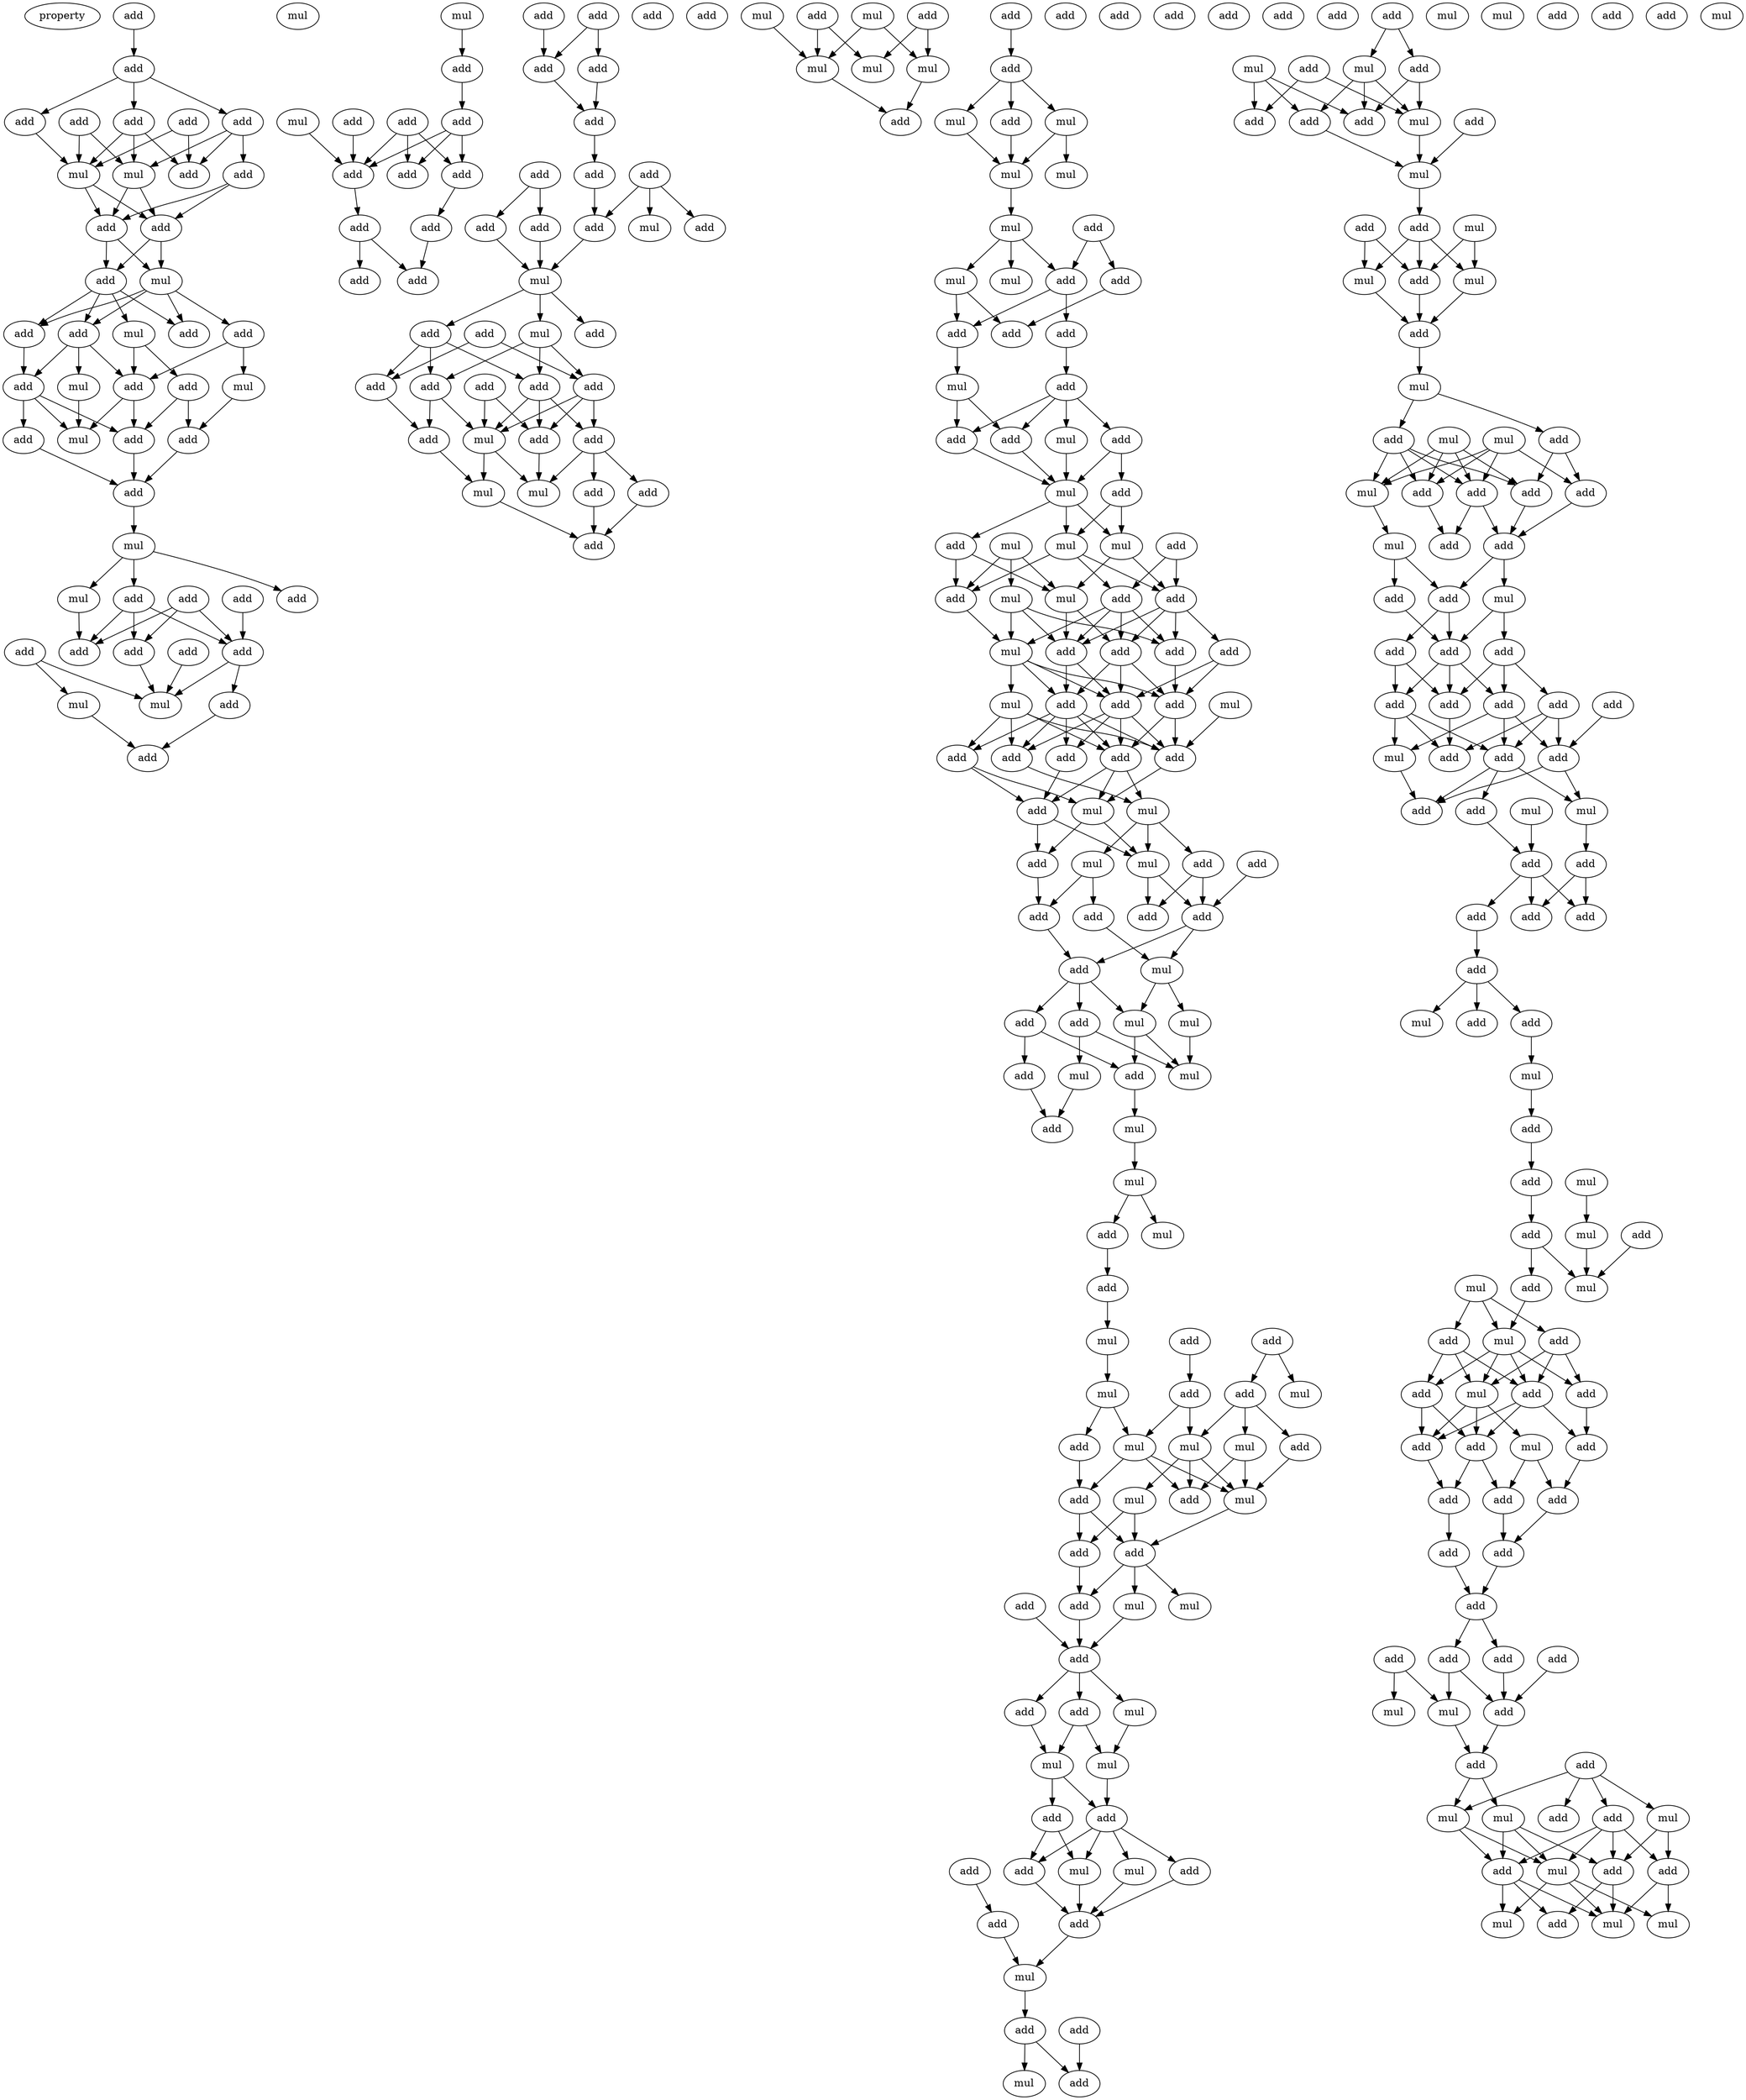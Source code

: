 digraph {
    node [fontcolor=black]
    property [mul=2,lf=1.3]
    0 [ label = add ];
    1 [ label = add ];
    2 [ label = add ];
    3 [ label = add ];
    4 [ label = add ];
    5 [ label = add ];
    6 [ label = add ];
    7 [ label = add ];
    8 [ label = add ];
    9 [ label = mul ];
    10 [ label = mul ];
    11 [ label = add ];
    12 [ label = add ];
    13 [ label = mul ];
    14 [ label = add ];
    15 [ label = add ];
    16 [ label = mul ];
    17 [ label = add ];
    18 [ label = add ];
    19 [ label = add ];
    20 [ label = add ];
    21 [ label = mul ];
    22 [ label = add ];
    23 [ label = mul ];
    24 [ label = add ];
    25 [ label = add ];
    26 [ label = add ];
    27 [ label = mul ];
    28 [ label = add ];
    29 [ label = add ];
    30 [ label = mul ];
    31 [ label = add ];
    32 [ label = add ];
    33 [ label = add ];
    34 [ label = mul ];
    35 [ label = add ];
    36 [ label = add ];
    37 [ label = add ];
    38 [ label = add ];
    39 [ label = add ];
    40 [ label = add ];
    41 [ label = mul ];
    42 [ label = mul ];
    43 [ label = add ];
    44 [ label = add ];
    45 [ label = mul ];
    46 [ label = mul ];
    47 [ label = add ];
    48 [ label = mul ];
    49 [ label = add ];
    50 [ label = add ];
    51 [ label = add ];
    52 [ label = add ];
    53 [ label = add ];
    54 [ label = add ];
    55 [ label = add ];
    56 [ label = add ];
    57 [ label = add ];
    58 [ label = add ];
    59 [ label = add ];
    60 [ label = add ];
    61 [ label = add ];
    62 [ label = add ];
    63 [ label = add ];
    64 [ label = add ];
    65 [ label = add ];
    66 [ label = add ];
    67 [ label = add ];
    68 [ label = add ];
    69 [ label = add ];
    70 [ label = add ];
    71 [ label = add ];
    72 [ label = mul ];
    73 [ label = mul ];
    74 [ label = add ];
    75 [ label = add ];
    76 [ label = mul ];
    77 [ label = add ];
    78 [ label = add ];
    79 [ label = add ];
    80 [ label = add ];
    81 [ label = add ];
    82 [ label = add ];
    83 [ label = add ];
    84 [ label = add ];
    85 [ label = mul ];
    86 [ label = add ];
    87 [ label = mul ];
    88 [ label = add ];
    89 [ label = add ];
    90 [ label = add ];
    91 [ label = mul ];
    92 [ label = add ];
    93 [ label = mul ];
    94 [ label = add ];
    95 [ label = add ];
    96 [ label = mul ];
    97 [ label = mul ];
    98 [ label = mul ];
    99 [ label = mul ];
    100 [ label = add ];
    101 [ label = add ];
    102 [ label = add ];
    103 [ label = add ];
    104 [ label = add ];
    105 [ label = mul ];
    106 [ label = mul ];
    107 [ label = add ];
    108 [ label = mul ];
    109 [ label = mul ];
    110 [ label = mul ];
    111 [ label = add ];
    112 [ label = mul ];
    113 [ label = mul ];
    114 [ label = add ];
    115 [ label = add ];
    116 [ label = add ];
    117 [ label = add ];
    118 [ label = add ];
    119 [ label = mul ];
    120 [ label = add ];
    121 [ label = add ];
    122 [ label = add ];
    123 [ label = mul ];
    124 [ label = add ];
    125 [ label = mul ];
    126 [ label = add ];
    127 [ label = mul ];
    128 [ label = mul ];
    129 [ label = add ];
    130 [ label = add ];
    131 [ label = mul ];
    132 [ label = add ];
    133 [ label = mul ];
    134 [ label = add ];
    135 [ label = add ];
    136 [ label = mul ];
    137 [ label = add ];
    138 [ label = mul ];
    139 [ label = add ];
    140 [ label = add ];
    141 [ label = add ];
    142 [ label = mul ];
    143 [ label = add ];
    144 [ label = mul ];
    145 [ label = add ];
    146 [ label = add ];
    147 [ label = add ];
    148 [ label = add ];
    149 [ label = add ];
    150 [ label = add ];
    151 [ label = add ];
    152 [ label = add ];
    153 [ label = mul ];
    154 [ label = mul ];
    155 [ label = add ];
    156 [ label = mul ];
    157 [ label = mul ];
    158 [ label = add ];
    159 [ label = add ];
    160 [ label = add ];
    161 [ label = add ];
    162 [ label = add ];
    163 [ label = add ];
    164 [ label = mul ];
    165 [ label = add ];
    166 [ label = mul ];
    167 [ label = add ];
    168 [ label = mul ];
    169 [ label = add ];
    170 [ label = mul ];
    171 [ label = mul ];
    172 [ label = add ];
    173 [ label = add ];
    174 [ label = add ];
    175 [ label = mul ];
    176 [ label = mul ];
    177 [ label = add ];
    178 [ label = add ];
    179 [ label = add ];
    180 [ label = add ];
    181 [ label = mul ];
    182 [ label = add ];
    183 [ label = add ];
    184 [ label = mul ];
    185 [ label = add ];
    186 [ label = add ];
    187 [ label = add ];
    188 [ label = mul ];
    189 [ label = add ];
    190 [ label = mul ];
    191 [ label = add ];
    192 [ label = add ];
    193 [ label = mul ];
    194 [ label = mul ];
    195 [ label = mul ];
    196 [ label = add ];
    197 [ label = mul ];
    198 [ label = mul ];
    199 [ label = add ];
    200 [ label = add ];
    201 [ label = add ];
    202 [ label = add ];
    203 [ label = add ];
    204 [ label = mul ];
    205 [ label = mul ];
    206 [ label = add ];
    207 [ label = add ];
    208 [ label = add ];
    209 [ label = mul ];
    210 [ label = mul ];
    211 [ label = mul ];
    212 [ label = add ];
    213 [ label = add ];
    214 [ label = mul ];
    215 [ label = mul ];
    216 [ label = add ];
    217 [ label = add ];
    218 [ label = add ];
    219 [ label = add ];
    220 [ label = add ];
    221 [ label = mul ];
    222 [ label = add ];
    223 [ label = add ];
    224 [ label = mul ];
    225 [ label = add ];
    226 [ label = add ];
    227 [ label = add ];
    228 [ label = mul ];
    229 [ label = mul ];
    230 [ label = add ];
    231 [ label = add ];
    232 [ label = mul ];
    233 [ label = add ];
    234 [ label = add ];
    235 [ label = add ];
    236 [ label = mul ];
    237 [ label = add ];
    238 [ label = mul ];
    239 [ label = add ];
    240 [ label = add ];
    241 [ label = mul ];
    242 [ label = mul ];
    243 [ label = add ];
    244 [ label = mul ];
    245 [ label = add ];
    246 [ label = mul ];
    247 [ label = mul ];
    248 [ label = add ];
    249 [ label = mul ];
    250 [ label = add ];
    251 [ label = add ];
    252 [ label = add ];
    253 [ label = add ];
    254 [ label = mul ];
    255 [ label = add ];
    256 [ label = add ];
    257 [ label = add ];
    258 [ label = mul ];
    259 [ label = add ];
    260 [ label = add ];
    261 [ label = add ];
    262 [ label = add ];
    263 [ label = add ];
    264 [ label = add ];
    265 [ label = add ];
    266 [ label = add ];
    267 [ label = add ];
    268 [ label = add ];
    269 [ label = mul ];
    270 [ label = add ];
    271 [ label = add ];
    272 [ label = add ];
    273 [ label = mul ];
    274 [ label = add ];
    275 [ label = mul ];
    276 [ label = add ];
    277 [ label = add ];
    278 [ label = add ];
    279 [ label = add ];
    280 [ label = add ];
    281 [ label = add ];
    282 [ label = mul ];
    283 [ label = add ];
    284 [ label = mul ];
    285 [ label = add ];
    286 [ label = mul ];
    287 [ label = mul ];
    288 [ label = add ];
    289 [ label = add ];
    290 [ label = add ];
    291 [ label = add ];
    292 [ label = mul ];
    293 [ label = add ];
    294 [ label = add ];
    295 [ label = add ];
    296 [ label = mul ];
    297 [ label = add ];
    298 [ label = mul ];
    299 [ label = mul ];
    300 [ label = mul ];
    301 [ label = add ];
    302 [ label = add ];
    303 [ label = add ];
    304 [ label = add ];
    305 [ label = add ];
    306 [ label = mul ];
    307 [ label = add ];
    308 [ label = add ];
    309 [ label = add ];
    310 [ label = mul ];
    311 [ label = add ];
    312 [ label = add ];
    313 [ label = add ];
    314 [ label = add ];
    315 [ label = add ];
    316 [ label = add ];
    317 [ label = add ];
    318 [ label = add ];
    319 [ label = add ];
    320 [ label = add ];
    321 [ label = add ];
    322 [ label = mul ];
    323 [ label = mul ];
    324 [ label = add ];
    325 [ label = add ];
    326 [ label = mul ];
    327 [ label = mul ];
    328 [ label = add ];
    329 [ label = add ];
    330 [ label = mul ];
    331 [ label = add ];
    332 [ label = add ];
    333 [ label = mul ];
    334 [ label = add ];
    335 [ label = mul ];
    336 [ label = mul ];
    337 [ label = mul ];
    338 [ label = mul ];
    339 [ label = add ];
    0 -> 1 [ name = 0 ];
    1 -> 3 [ name = 1 ];
    1 -> 5 [ name = 2 ];
    1 -> 6 [ name = 3 ];
    2 -> 9 [ name = 4 ];
    2 -> 10 [ name = 5 ];
    3 -> 7 [ name = 6 ];
    3 -> 8 [ name = 7 ];
    3 -> 10 [ name = 8 ];
    4 -> 8 [ name = 9 ];
    4 -> 9 [ name = 10 ];
    5 -> 9 [ name = 11 ];
    6 -> 8 [ name = 12 ];
    6 -> 9 [ name = 13 ];
    6 -> 10 [ name = 14 ];
    7 -> 11 [ name = 15 ];
    7 -> 12 [ name = 16 ];
    9 -> 11 [ name = 17 ];
    9 -> 12 [ name = 18 ];
    10 -> 11 [ name = 19 ];
    10 -> 12 [ name = 20 ];
    11 -> 13 [ name = 21 ];
    11 -> 14 [ name = 22 ];
    12 -> 13 [ name = 23 ];
    12 -> 14 [ name = 24 ];
    13 -> 15 [ name = 25 ];
    13 -> 17 [ name = 26 ];
    13 -> 18 [ name = 27 ];
    13 -> 19 [ name = 28 ];
    14 -> 15 [ name = 29 ];
    14 -> 16 [ name = 30 ];
    14 -> 17 [ name = 31 ];
    14 -> 18 [ name = 32 ];
    16 -> 20 [ name = 33 ];
    16 -> 22 [ name = 34 ];
    17 -> 24 [ name = 35 ];
    18 -> 20 [ name = 36 ];
    18 -> 21 [ name = 37 ];
    18 -> 24 [ name = 38 ];
    19 -> 20 [ name = 39 ];
    19 -> 23 [ name = 40 ];
    20 -> 27 [ name = 41 ];
    20 -> 28 [ name = 42 ];
    21 -> 27 [ name = 43 ];
    22 -> 26 [ name = 44 ];
    22 -> 28 [ name = 45 ];
    23 -> 26 [ name = 46 ];
    24 -> 25 [ name = 47 ];
    24 -> 27 [ name = 48 ];
    24 -> 28 [ name = 49 ];
    25 -> 29 [ name = 50 ];
    26 -> 29 [ name = 51 ];
    28 -> 29 [ name = 52 ];
    29 -> 30 [ name = 53 ];
    30 -> 32 [ name = 54 ];
    30 -> 33 [ name = 55 ];
    30 -> 34 [ name = 56 ];
    31 -> 40 [ name = 57 ];
    33 -> 38 [ name = 58 ];
    33 -> 39 [ name = 59 ];
    33 -> 40 [ name = 60 ];
    34 -> 39 [ name = 61 ];
    35 -> 38 [ name = 62 ];
    35 -> 39 [ name = 63 ];
    35 -> 40 [ name = 64 ];
    36 -> 41 [ name = 65 ];
    36 -> 42 [ name = 66 ];
    37 -> 41 [ name = 67 ];
    38 -> 41 [ name = 68 ];
    40 -> 41 [ name = 69 ];
    40 -> 43 [ name = 70 ];
    42 -> 44 [ name = 71 ];
    43 -> 44 [ name = 72 ];
    46 -> 47 [ name = 73 ];
    47 -> 50 [ name = 74 ];
    48 -> 54 [ name = 75 ];
    49 -> 52 [ name = 76 ];
    49 -> 53 [ name = 77 ];
    49 -> 54 [ name = 78 ];
    50 -> 52 [ name = 79 ];
    50 -> 53 [ name = 80 ];
    50 -> 54 [ name = 81 ];
    51 -> 54 [ name = 82 ];
    52 -> 56 [ name = 83 ];
    54 -> 55 [ name = 84 ];
    55 -> 57 [ name = 85 ];
    55 -> 58 [ name = 86 ];
    56 -> 57 [ name = 87 ];
    59 -> 61 [ name = 88 ];
    60 -> 61 [ name = 89 ];
    60 -> 62 [ name = 90 ];
    61 -> 63 [ name = 91 ];
    62 -> 63 [ name = 92 ];
    63 -> 66 [ name = 93 ];
    65 -> 68 [ name = 94 ];
    65 -> 69 [ name = 95 ];
    65 -> 72 [ name = 96 ];
    66 -> 69 [ name = 97 ];
    67 -> 70 [ name = 98 ];
    67 -> 71 [ name = 99 ];
    69 -> 73 [ name = 100 ];
    70 -> 73 [ name = 101 ];
    71 -> 73 [ name = 102 ];
    73 -> 74 [ name = 103 ];
    73 -> 75 [ name = 104 ];
    73 -> 76 [ name = 105 ];
    74 -> 80 [ name = 106 ];
    74 -> 81 [ name = 107 ];
    74 -> 82 [ name = 108 ];
    76 -> 79 [ name = 109 ];
    76 -> 80 [ name = 110 ];
    76 -> 81 [ name = 111 ];
    77 -> 79 [ name = 112 ];
    77 -> 82 [ name = 113 ];
    78 -> 84 [ name = 114 ];
    78 -> 85 [ name = 115 ];
    79 -> 83 [ name = 116 ];
    79 -> 84 [ name = 117 ];
    79 -> 85 [ name = 118 ];
    80 -> 83 [ name = 119 ];
    80 -> 84 [ name = 120 ];
    80 -> 85 [ name = 121 ];
    81 -> 85 [ name = 122 ];
    81 -> 86 [ name = 123 ];
    82 -> 86 [ name = 124 ];
    83 -> 87 [ name = 125 ];
    83 -> 88 [ name = 126 ];
    83 -> 89 [ name = 127 ];
    84 -> 87 [ name = 128 ];
    85 -> 87 [ name = 129 ];
    85 -> 91 [ name = 130 ];
    86 -> 91 [ name = 131 ];
    88 -> 92 [ name = 132 ];
    89 -> 92 [ name = 133 ];
    91 -> 92 [ name = 134 ];
    93 -> 97 [ name = 135 ];
    93 -> 99 [ name = 136 ];
    94 -> 97 [ name = 137 ];
    94 -> 98 [ name = 138 ];
    95 -> 98 [ name = 139 ];
    95 -> 99 [ name = 140 ];
    96 -> 99 [ name = 141 ];
    97 -> 100 [ name = 142 ];
    99 -> 100 [ name = 143 ];
    101 -> 103 [ name = 144 ];
    103 -> 104 [ name = 145 ];
    103 -> 105 [ name = 146 ];
    103 -> 106 [ name = 147 ];
    104 -> 109 [ name = 148 ];
    105 -> 108 [ name = 149 ];
    105 -> 109 [ name = 150 ];
    106 -> 109 [ name = 151 ];
    109 -> 110 [ name = 152 ];
    110 -> 112 [ name = 153 ];
    110 -> 113 [ name = 154 ];
    110 -> 115 [ name = 155 ];
    111 -> 114 [ name = 156 ];
    111 -> 115 [ name = 157 ];
    113 -> 117 [ name = 158 ];
    113 -> 118 [ name = 159 ];
    114 -> 118 [ name = 160 ];
    115 -> 116 [ name = 161 ];
    115 -> 117 [ name = 162 ];
    116 -> 120 [ name = 163 ];
    117 -> 119 [ name = 164 ];
    119 -> 122 [ name = 165 ];
    119 -> 124 [ name = 166 ];
    120 -> 121 [ name = 167 ];
    120 -> 122 [ name = 168 ];
    120 -> 123 [ name = 169 ];
    120 -> 124 [ name = 170 ];
    121 -> 125 [ name = 171 ];
    121 -> 126 [ name = 172 ];
    122 -> 125 [ name = 173 ];
    123 -> 125 [ name = 174 ];
    124 -> 125 [ name = 175 ];
    125 -> 127 [ name = 176 ];
    125 -> 129 [ name = 177 ];
    125 -> 131 [ name = 178 ];
    126 -> 127 [ name = 179 ];
    126 -> 131 [ name = 180 ];
    127 -> 132 [ name = 181 ];
    127 -> 134 [ name = 182 ];
    127 -> 135 [ name = 183 ];
    128 -> 132 [ name = 184 ];
    128 -> 133 [ name = 185 ];
    128 -> 136 [ name = 186 ];
    129 -> 132 [ name = 187 ];
    129 -> 133 [ name = 188 ];
    130 -> 134 [ name = 189 ];
    130 -> 135 [ name = 190 ];
    131 -> 133 [ name = 191 ];
    131 -> 134 [ name = 192 ];
    132 -> 138 [ name = 193 ];
    133 -> 139 [ name = 194 ];
    133 -> 140 [ name = 195 ];
    134 -> 137 [ name = 196 ];
    134 -> 139 [ name = 197 ];
    134 -> 140 [ name = 198 ];
    134 -> 141 [ name = 199 ];
    135 -> 137 [ name = 200 ];
    135 -> 138 [ name = 201 ];
    135 -> 139 [ name = 202 ];
    135 -> 140 [ name = 203 ];
    136 -> 137 [ name = 204 ];
    136 -> 138 [ name = 205 ];
    136 -> 140 [ name = 206 ];
    137 -> 145 [ name = 207 ];
    138 -> 143 [ name = 208 ];
    138 -> 144 [ name = 209 ];
    138 -> 145 [ name = 210 ];
    138 -> 146 [ name = 211 ];
    139 -> 143 [ name = 212 ];
    139 -> 145 [ name = 213 ];
    139 -> 146 [ name = 214 ];
    140 -> 143 [ name = 215 ];
    140 -> 146 [ name = 216 ];
    141 -> 143 [ name = 217 ];
    141 -> 145 [ name = 218 ];
    142 -> 151 [ name = 219 ];
    143 -> 147 [ name = 220 ];
    143 -> 148 [ name = 221 ];
    143 -> 149 [ name = 222 ];
    143 -> 151 [ name = 223 ];
    144 -> 147 [ name = 224 ];
    144 -> 149 [ name = 225 ];
    144 -> 150 [ name = 226 ];
    144 -> 151 [ name = 227 ];
    145 -> 147 [ name = 228 ];
    145 -> 151 [ name = 229 ];
    146 -> 147 [ name = 230 ];
    146 -> 148 [ name = 231 ];
    146 -> 149 [ name = 232 ];
    146 -> 150 [ name = 233 ];
    146 -> 151 [ name = 234 ];
    147 -> 152 [ name = 235 ];
    147 -> 153 [ name = 236 ];
    147 -> 154 [ name = 237 ];
    148 -> 152 [ name = 238 ];
    149 -> 154 [ name = 239 ];
    150 -> 152 [ name = 240 ];
    150 -> 153 [ name = 241 ];
    151 -> 153 [ name = 242 ];
    152 -> 155 [ name = 243 ];
    152 -> 156 [ name = 244 ];
    153 -> 155 [ name = 245 ];
    153 -> 156 [ name = 246 ];
    154 -> 156 [ name = 247 ];
    154 -> 157 [ name = 248 ];
    154 -> 159 [ name = 249 ];
    155 -> 163 [ name = 250 ];
    156 -> 160 [ name = 251 ];
    156 -> 161 [ name = 252 ];
    157 -> 162 [ name = 253 ];
    157 -> 163 [ name = 254 ];
    158 -> 160 [ name = 255 ];
    159 -> 160 [ name = 256 ];
    159 -> 161 [ name = 257 ];
    160 -> 164 [ name = 258 ];
    160 -> 165 [ name = 259 ];
    162 -> 164 [ name = 260 ];
    163 -> 165 [ name = 261 ];
    164 -> 166 [ name = 262 ];
    164 -> 168 [ name = 263 ];
    165 -> 167 [ name = 264 ];
    165 -> 168 [ name = 265 ];
    165 -> 169 [ name = 266 ];
    166 -> 171 [ name = 267 ];
    167 -> 172 [ name = 268 ];
    167 -> 173 [ name = 269 ];
    168 -> 171 [ name = 270 ];
    168 -> 172 [ name = 271 ];
    169 -> 170 [ name = 272 ];
    169 -> 171 [ name = 273 ];
    170 -> 174 [ name = 274 ];
    172 -> 175 [ name = 275 ];
    173 -> 174 [ name = 276 ];
    175 -> 176 [ name = 277 ];
    176 -> 179 [ name = 278 ];
    176 -> 181 [ name = 279 ];
    179 -> 182 [ name = 280 ];
    182 -> 184 [ name = 281 ];
    183 -> 187 [ name = 282 ];
    184 -> 188 [ name = 283 ];
    185 -> 189 [ name = 284 ];
    185 -> 190 [ name = 285 ];
    187 -> 194 [ name = 286 ];
    187 -> 195 [ name = 287 ];
    188 -> 192 [ name = 288 ];
    188 -> 195 [ name = 289 ];
    189 -> 191 [ name = 290 ];
    189 -> 193 [ name = 291 ];
    189 -> 194 [ name = 292 ];
    191 -> 198 [ name = 293 ];
    192 -> 196 [ name = 294 ];
    193 -> 198 [ name = 295 ];
    193 -> 199 [ name = 296 ];
    194 -> 197 [ name = 297 ];
    194 -> 198 [ name = 298 ];
    194 -> 199 [ name = 299 ];
    195 -> 196 [ name = 300 ];
    195 -> 198 [ name = 301 ];
    195 -> 199 [ name = 302 ];
    196 -> 200 [ name = 303 ];
    196 -> 201 [ name = 304 ];
    197 -> 200 [ name = 305 ];
    197 -> 201 [ name = 306 ];
    198 -> 200 [ name = 307 ];
    200 -> 202 [ name = 308 ];
    200 -> 204 [ name = 309 ];
    200 -> 205 [ name = 310 ];
    201 -> 202 [ name = 311 ];
    202 -> 206 [ name = 312 ];
    203 -> 206 [ name = 313 ];
    205 -> 206 [ name = 314 ];
    206 -> 207 [ name = 315 ];
    206 -> 208 [ name = 316 ];
    206 -> 209 [ name = 317 ];
    207 -> 210 [ name = 318 ];
    207 -> 211 [ name = 319 ];
    208 -> 210 [ name = 320 ];
    209 -> 211 [ name = 321 ];
    210 -> 212 [ name = 322 ];
    210 -> 213 [ name = 323 ];
    211 -> 212 [ name = 324 ];
    212 -> 214 [ name = 325 ];
    212 -> 215 [ name = 326 ];
    212 -> 216 [ name = 327 ];
    212 -> 217 [ name = 328 ];
    213 -> 214 [ name = 329 ];
    213 -> 217 [ name = 330 ];
    214 -> 220 [ name = 331 ];
    215 -> 220 [ name = 332 ];
    216 -> 220 [ name = 333 ];
    217 -> 220 [ name = 334 ];
    218 -> 219 [ name = 335 ];
    219 -> 221 [ name = 336 ];
    220 -> 221 [ name = 337 ];
    221 -> 223 [ name = 338 ];
    222 -> 225 [ name = 339 ];
    223 -> 224 [ name = 340 ];
    223 -> 225 [ name = 341 ];
    226 -> 228 [ name = 342 ];
    226 -> 230 [ name = 343 ];
    227 -> 231 [ name = 344 ];
    227 -> 232 [ name = 345 ];
    228 -> 232 [ name = 346 ];
    228 -> 233 [ name = 347 ];
    228 -> 235 [ name = 348 ];
    229 -> 231 [ name = 349 ];
    229 -> 233 [ name = 350 ];
    229 -> 235 [ name = 351 ];
    230 -> 232 [ name = 352 ];
    230 -> 235 [ name = 353 ];
    232 -> 236 [ name = 354 ];
    233 -> 236 [ name = 355 ];
    234 -> 236 [ name = 356 ];
    236 -> 237 [ name = 357 ];
    237 -> 240 [ name = 358 ];
    237 -> 241 [ name = 359 ];
    237 -> 242 [ name = 360 ];
    238 -> 240 [ name = 361 ];
    238 -> 242 [ name = 362 ];
    239 -> 240 [ name = 363 ];
    239 -> 241 [ name = 364 ];
    240 -> 243 [ name = 365 ];
    241 -> 243 [ name = 366 ];
    242 -> 243 [ name = 367 ];
    243 -> 244 [ name = 368 ];
    244 -> 245 [ name = 369 ];
    244 -> 248 [ name = 370 ];
    245 -> 249 [ name = 371 ];
    245 -> 250 [ name = 372 ];
    245 -> 251 [ name = 373 ];
    245 -> 253 [ name = 374 ];
    246 -> 249 [ name = 375 ];
    246 -> 250 [ name = 376 ];
    246 -> 251 [ name = 377 ];
    246 -> 252 [ name = 378 ];
    247 -> 249 [ name = 379 ];
    247 -> 250 [ name = 380 ];
    247 -> 251 [ name = 381 ];
    247 -> 253 [ name = 382 ];
    248 -> 252 [ name = 383 ];
    248 -> 253 [ name = 384 ];
    249 -> 254 [ name = 385 ];
    250 -> 255 [ name = 386 ];
    251 -> 255 [ name = 387 ];
    251 -> 256 [ name = 388 ];
    252 -> 256 [ name = 389 ];
    253 -> 256 [ name = 390 ];
    254 -> 257 [ name = 391 ];
    254 -> 259 [ name = 392 ];
    256 -> 258 [ name = 393 ];
    256 -> 259 [ name = 394 ];
    257 -> 261 [ name = 395 ];
    258 -> 261 [ name = 396 ];
    258 -> 262 [ name = 397 ];
    259 -> 260 [ name = 398 ];
    259 -> 261 [ name = 399 ];
    260 -> 263 [ name = 400 ];
    260 -> 264 [ name = 401 ];
    261 -> 263 [ name = 402 ];
    261 -> 264 [ name = 403 ];
    261 -> 267 [ name = 404 ];
    262 -> 264 [ name = 405 ];
    262 -> 266 [ name = 406 ];
    262 -> 267 [ name = 407 ];
    263 -> 268 [ name = 408 ];
    263 -> 269 [ name = 409 ];
    263 -> 270 [ name = 410 ];
    264 -> 268 [ name = 411 ];
    265 -> 271 [ name = 412 ];
    266 -> 268 [ name = 413 ];
    266 -> 270 [ name = 414 ];
    266 -> 271 [ name = 415 ];
    267 -> 269 [ name = 416 ];
    267 -> 270 [ name = 417 ];
    267 -> 271 [ name = 418 ];
    269 -> 272 [ name = 419 ];
    270 -> 272 [ name = 420 ];
    270 -> 274 [ name = 421 ];
    270 -> 275 [ name = 422 ];
    271 -> 272 [ name = 423 ];
    271 -> 275 [ name = 424 ];
    273 -> 277 [ name = 425 ];
    274 -> 277 [ name = 426 ];
    275 -> 276 [ name = 427 ];
    276 -> 279 [ name = 428 ];
    276 -> 280 [ name = 429 ];
    277 -> 278 [ name = 430 ];
    277 -> 279 [ name = 431 ];
    277 -> 280 [ name = 432 ];
    278 -> 281 [ name = 433 ];
    281 -> 282 [ name = 434 ];
    281 -> 283 [ name = 435 ];
    281 -> 285 [ name = 436 ];
    285 -> 286 [ name = 437 ];
    286 -> 289 [ name = 438 ];
    289 -> 291 [ name = 439 ];
    291 -> 294 [ name = 440 ];
    292 -> 296 [ name = 441 ];
    293 -> 298 [ name = 442 ];
    294 -> 297 [ name = 443 ];
    294 -> 298 [ name = 444 ];
    296 -> 298 [ name = 445 ];
    297 -> 300 [ name = 446 ];
    299 -> 300 [ name = 447 ];
    299 -> 301 [ name = 448 ];
    299 -> 302 [ name = 449 ];
    300 -> 303 [ name = 450 ];
    300 -> 304 [ name = 451 ];
    300 -> 305 [ name = 452 ];
    300 -> 306 [ name = 453 ];
    301 -> 303 [ name = 454 ];
    301 -> 305 [ name = 455 ];
    301 -> 306 [ name = 456 ];
    302 -> 303 [ name = 457 ];
    302 -> 304 [ name = 458 ];
    302 -> 306 [ name = 459 ];
    303 -> 307 [ name = 460 ];
    303 -> 308 [ name = 461 ];
    303 -> 309 [ name = 462 ];
    304 -> 308 [ name = 463 ];
    304 -> 309 [ name = 464 ];
    305 -> 307 [ name = 465 ];
    306 -> 308 [ name = 466 ];
    306 -> 309 [ name = 467 ];
    306 -> 310 [ name = 468 ];
    307 -> 311 [ name = 469 ];
    308 -> 312 [ name = 470 ];
    309 -> 312 [ name = 471 ];
    309 -> 313 [ name = 472 ];
    310 -> 311 [ name = 473 ];
    310 -> 313 [ name = 474 ];
    311 -> 314 [ name = 475 ];
    312 -> 315 [ name = 476 ];
    313 -> 314 [ name = 477 ];
    314 -> 316 [ name = 478 ];
    315 -> 316 [ name = 479 ];
    316 -> 317 [ name = 480 ];
    316 -> 320 [ name = 481 ];
    317 -> 321 [ name = 482 ];
    317 -> 323 [ name = 483 ];
    318 -> 322 [ name = 484 ];
    318 -> 323 [ name = 485 ];
    319 -> 321 [ name = 486 ];
    320 -> 321 [ name = 487 ];
    321 -> 324 [ name = 488 ];
    323 -> 324 [ name = 489 ];
    324 -> 327 [ name = 490 ];
    324 -> 330 [ name = 491 ];
    325 -> 326 [ name = 492 ];
    325 -> 327 [ name = 493 ];
    325 -> 328 [ name = 494 ];
    325 -> 329 [ name = 495 ];
    326 -> 332 [ name = 496 ];
    326 -> 334 [ name = 497 ];
    327 -> 331 [ name = 498 ];
    327 -> 333 [ name = 499 ];
    328 -> 331 [ name = 500 ];
    328 -> 332 [ name = 501 ];
    328 -> 333 [ name = 502 ];
    328 -> 334 [ name = 503 ];
    330 -> 331 [ name = 504 ];
    330 -> 332 [ name = 505 ];
    330 -> 333 [ name = 506 ];
    331 -> 336 [ name = 507 ];
    331 -> 337 [ name = 508 ];
    331 -> 339 [ name = 509 ];
    332 -> 337 [ name = 510 ];
    332 -> 339 [ name = 511 ];
    333 -> 335 [ name = 512 ];
    333 -> 336 [ name = 513 ];
    333 -> 337 [ name = 514 ];
    334 -> 335 [ name = 515 ];
    334 -> 337 [ name = 516 ];
}
